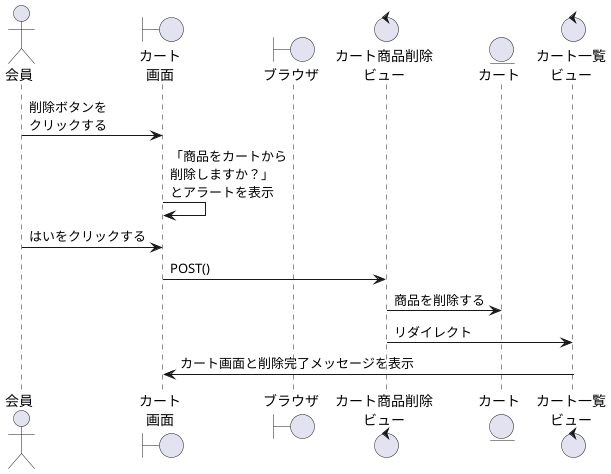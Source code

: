 @startuml cartdelete

actor "会員" as act
boundary "カート\n画面" as cartv
boundary "ブラウザ" as brz
control "カート商品削除\nビュー" as delete
entity "カート" as cart
control "カート一覧\nビュー" as shkc


act -> cartv:削除ボタンを\nクリックする
cartv -> cartv:「商品をカートから\n削除しますか？」\nとアラートを表示 
act -> cartv:はいをクリックする
cartv -> delete:POST()
    delete -> cart:商品を削除する
    delete -> shkc:リダイレクト
    cartv <- shkc:カート画面と削除完了メッセージを表示

@enduml
